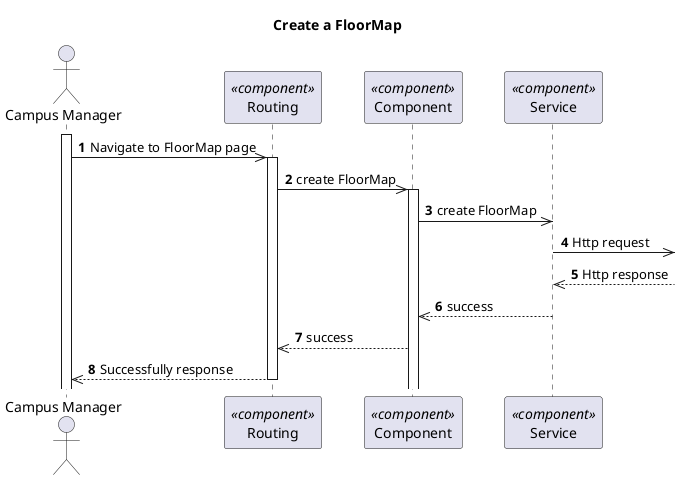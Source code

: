 @startuml Process View - Level 3

autonumber
skinparam packageStyle rect

title Create a FloorMap

actor "Campus Manager" as CM
participant "Routing" as routing <<component>>
participant "Component" as comp <<component>>
participant "Service" as service <<component>>

activate CM
CM->> routing : Navigate to FloorMap page
activate routing
routing ->> comp : create FloorMap

activate comp
comp ->> service : create FloorMap

service ->> : Http request
service <<-- : Http response

service -->> comp : success
deactivate service

comp -->> routing : success

CM<<-- routing :Successfully response
deactivate routing

@enduml
